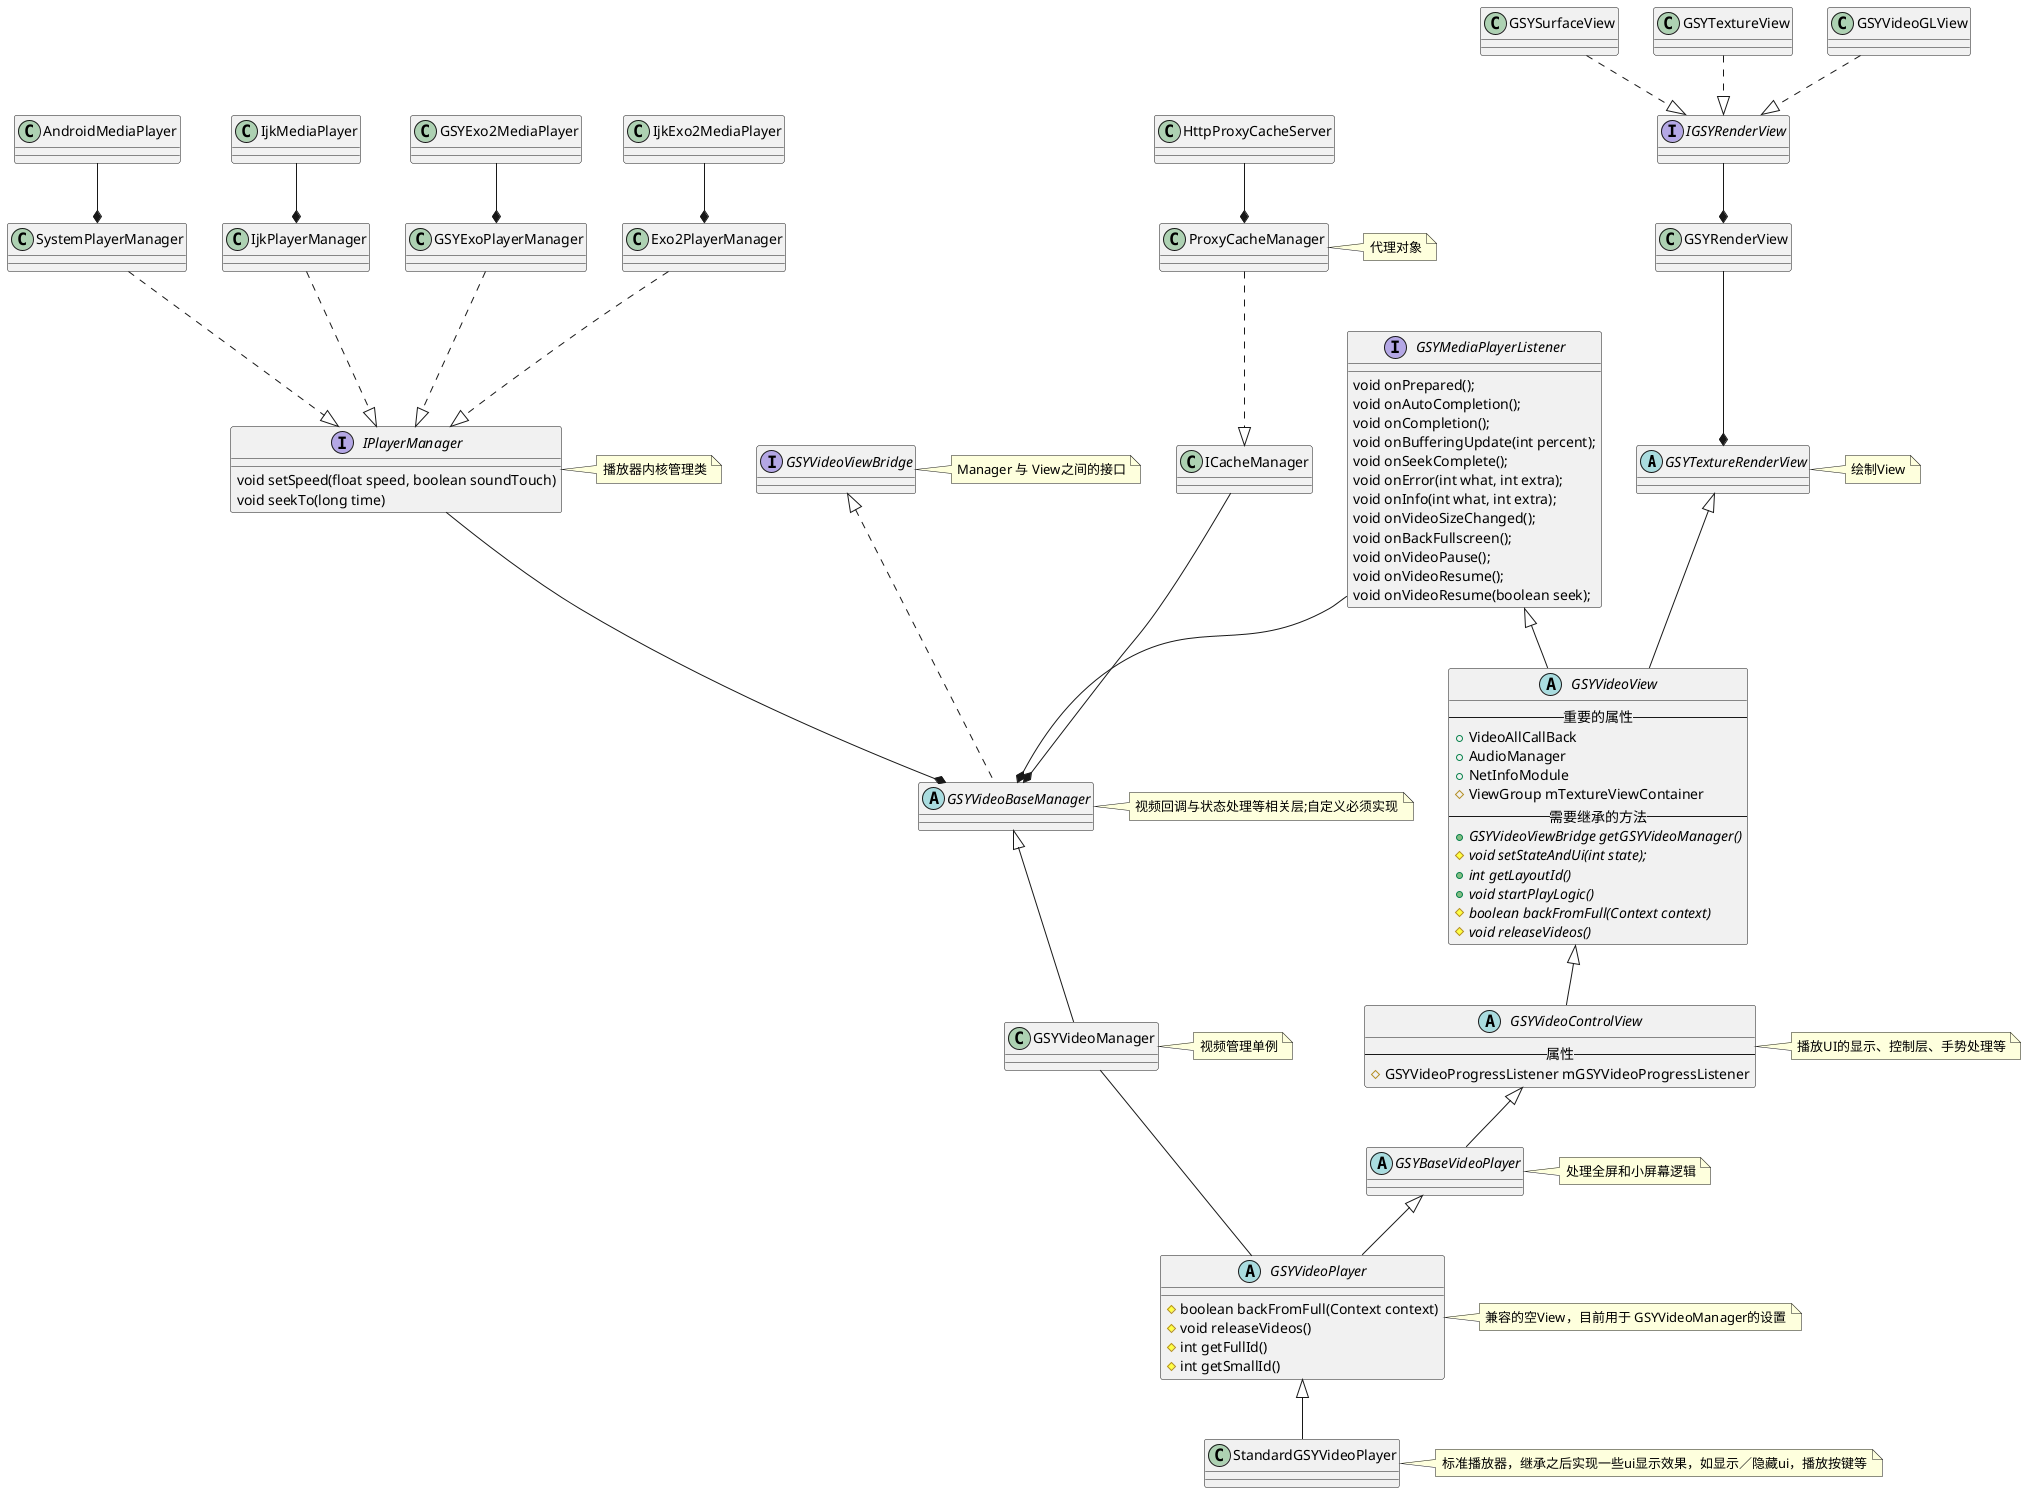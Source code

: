 @startuml
abstract GSYTextureRenderView
note right : 绘制View
abstract GSYVideoView{
  --  重要的属性 --
  + VideoAllCallBack
  + AudioManager
  + NetInfoModule
  # ViewGroup mTextureViewContainer
  -- 需要继承的方法 --
  {abstract} + GSYVideoViewBridge getGSYVideoManager()
  {abstract} # void setStateAndUi(int state);
  {abstract} + int getLayoutId()
  {abstract} + void startPlayLogic()
  {abstract} # boolean backFromFull(Context context)
  {abstract} # void releaseVideos()
}
abstract GSYVideoBaseManager{

}
note right : 视频回调与状态处理等相关层;自定义必须实现
abstract GSYVideoControlView{
  --  属性 --
  # GSYVideoProgressListener mGSYVideoProgressListener
}
note right : 播放UI的显示、控制层、手势处理等
abstract GSYBaseVideoPlayer
note right : 处理全屏和小屏幕逻辑
abstract GSYVideoPlayer{
  # boolean backFromFull(Context context)
  # void releaseVideos()
  # int getFullId()
  # int getSmallId()
}
note right : 兼容的空View，目前用于 GSYVideoManager的设置
class StandardGSYVideoPlayer
note right : 标准播放器，继承之后实现一些ui显示效果，如显示／隐藏ui，播放按键等

interface IPlayerManager{
  void setSpeed(float speed, boolean soundTouch)
  void seekTo(long time)
}
note right : 播放器内核管理类


interface GSYVideoViewBridge{

}
note right : Manager 与 View之间的接口




interface GSYMediaPlayerListener{
    void onPrepared();
    void onAutoCompletion();
    void onCompletion();
    void onBufferingUpdate(int percent);
    void onSeekComplete();
    void onError(int what, int extra);
    void onInfo(int what, int extra);
    void onVideoSizeChanged();
    void onBackFullscreen();
    void onVideoPause();
    void onVideoResume();
    void onVideoResume(boolean seek);
}
GSYMediaPlayerListener <|-- GSYVideoView


class GSYRenderView
interface IGSYRenderView

class GSYSurfaceView
class GSYTextureView
class GSYVideoGLView
class ProxyCacheManager
note right : 代理对象

GSYTextureRenderView <|-- GSYVideoView
GSYRenderView --* GSYTextureRenderView
IGSYRenderView --* GSYRenderView


GSYSurfaceView ..|> IGSYRenderView
GSYTextureView ..|> IGSYRenderView
GSYVideoGLView ..|> IGSYRenderView

class GSYVideoManager{

}

note right:视频管理单例
GSYVideoManager -- GSYVideoPlayer
GSYVideoBaseManager <|-- GSYVideoManager
IPlayerManager --* GSYVideoBaseManager
ICacheManager --* GSYVideoBaseManager
GSYVideoViewBridge <|.. GSYVideoBaseManager

ProxyCacheManager ..|> ICacheManager
HttpProxyCacheServer --* ProxyCacheManager


SystemPlayerManager ..|> IPlayerManager
IjkPlayerManager ..|> IPlayerManager
GSYExoPlayerManager ..|> IPlayerManager
Exo2PlayerManager ..|> IPlayerManager
AndroidMediaPlayer --* SystemPlayerManager
IjkMediaPlayer --* IjkPlayerManager
GSYExo2MediaPlayer --* GSYExoPlayerManager
IjkExo2MediaPlayer --* Exo2PlayerManager


GSYVideoView <|-- GSYVideoControlView
GSYVideoControlView <|-- GSYBaseVideoPlayer
GSYBaseVideoPlayer <|-- GSYVideoPlayer
GSYVideoPlayer <|-- StandardGSYVideoPlayer
GSYMediaPlayerListener --* GSYVideoBaseManager

@enduml
